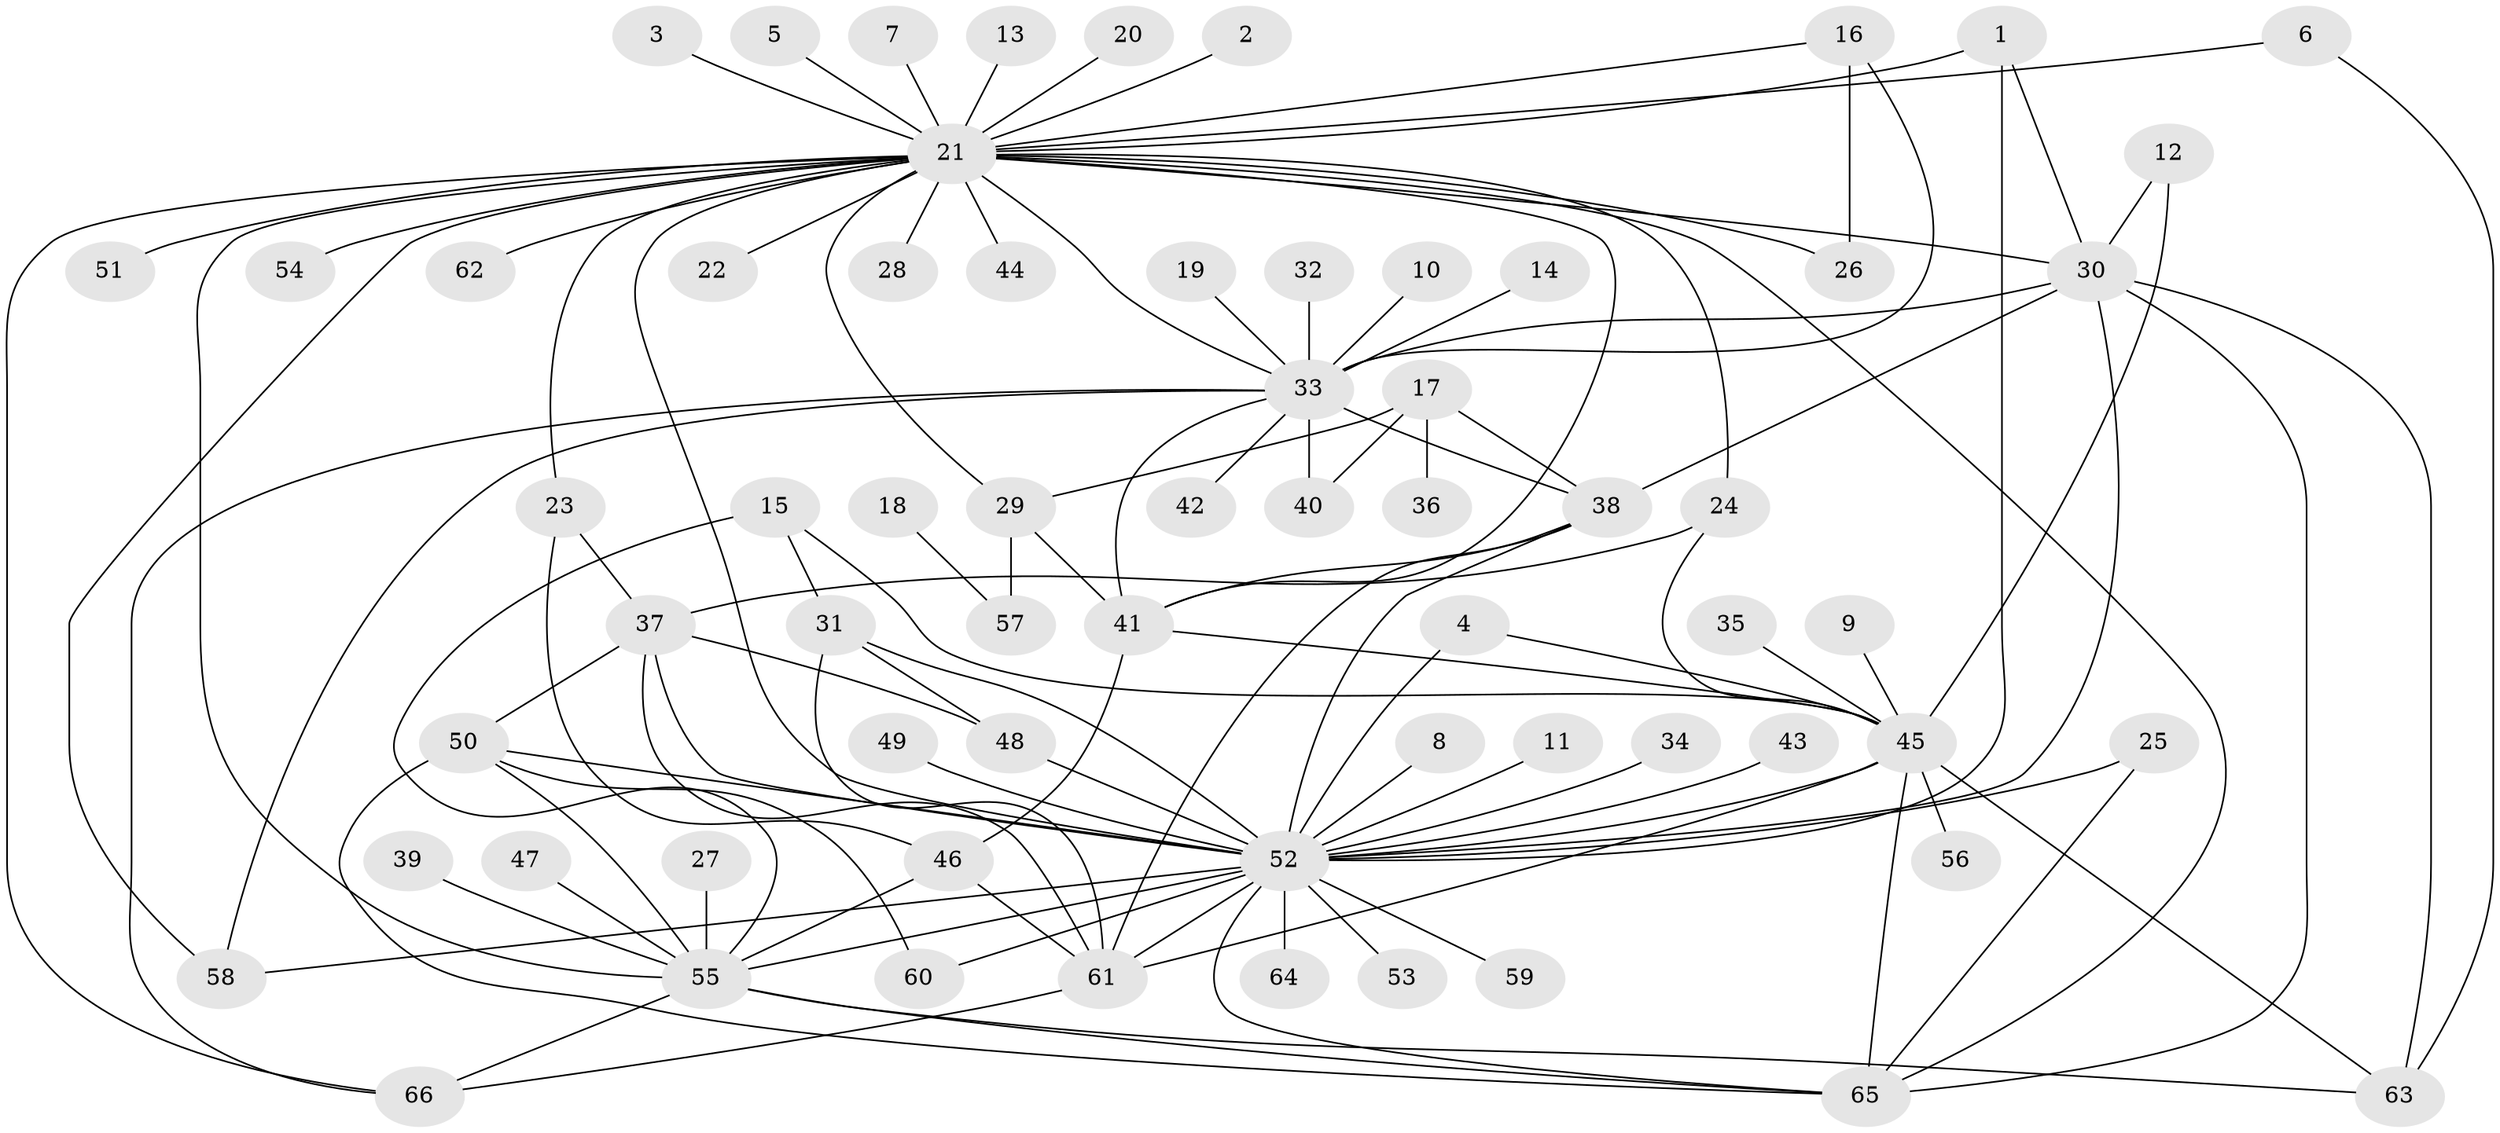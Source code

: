 // original degree distribution, {3: 0.10687022900763359, 32: 0.007633587786259542, 31: 0.007633587786259542, 6: 0.022900763358778626, 2: 0.16030534351145037, 10: 0.015267175572519083, 11: 0.007633587786259542, 1: 0.5419847328244275, 15: 0.015267175572519083, 9: 0.015267175572519083, 4: 0.04580152671755725, 8: 0.015267175572519083, 5: 0.03816793893129771}
// Generated by graph-tools (version 1.1) at 2025/01/03/09/25 03:01:49]
// undirected, 66 vertices, 113 edges
graph export_dot {
graph [start="1"]
  node [color=gray90,style=filled];
  1;
  2;
  3;
  4;
  5;
  6;
  7;
  8;
  9;
  10;
  11;
  12;
  13;
  14;
  15;
  16;
  17;
  18;
  19;
  20;
  21;
  22;
  23;
  24;
  25;
  26;
  27;
  28;
  29;
  30;
  31;
  32;
  33;
  34;
  35;
  36;
  37;
  38;
  39;
  40;
  41;
  42;
  43;
  44;
  45;
  46;
  47;
  48;
  49;
  50;
  51;
  52;
  53;
  54;
  55;
  56;
  57;
  58;
  59;
  60;
  61;
  62;
  63;
  64;
  65;
  66;
  1 -- 21 [weight=1.0];
  1 -- 30 [weight=1.0];
  1 -- 52 [weight=1.0];
  2 -- 21 [weight=1.0];
  3 -- 21 [weight=1.0];
  4 -- 45 [weight=1.0];
  4 -- 52 [weight=1.0];
  5 -- 21 [weight=1.0];
  6 -- 21 [weight=1.0];
  6 -- 63 [weight=1.0];
  7 -- 21 [weight=1.0];
  8 -- 52 [weight=1.0];
  9 -- 45 [weight=1.0];
  10 -- 33 [weight=1.0];
  11 -- 52 [weight=1.0];
  12 -- 30 [weight=1.0];
  12 -- 45 [weight=1.0];
  13 -- 21 [weight=1.0];
  14 -- 33 [weight=1.0];
  15 -- 31 [weight=1.0];
  15 -- 45 [weight=1.0];
  15 -- 55 [weight=1.0];
  16 -- 21 [weight=1.0];
  16 -- 26 [weight=1.0];
  16 -- 33 [weight=1.0];
  17 -- 29 [weight=1.0];
  17 -- 36 [weight=1.0];
  17 -- 38 [weight=1.0];
  17 -- 40 [weight=1.0];
  18 -- 57 [weight=1.0];
  19 -- 33 [weight=1.0];
  20 -- 21 [weight=1.0];
  21 -- 22 [weight=1.0];
  21 -- 23 [weight=2.0];
  21 -- 24 [weight=1.0];
  21 -- 26 [weight=1.0];
  21 -- 28 [weight=1.0];
  21 -- 29 [weight=1.0];
  21 -- 30 [weight=3.0];
  21 -- 33 [weight=1.0];
  21 -- 41 [weight=1.0];
  21 -- 44 [weight=1.0];
  21 -- 51 [weight=1.0];
  21 -- 52 [weight=1.0];
  21 -- 54 [weight=1.0];
  21 -- 55 [weight=1.0];
  21 -- 58 [weight=1.0];
  21 -- 62 [weight=1.0];
  21 -- 65 [weight=1.0];
  21 -- 66 [weight=1.0];
  23 -- 37 [weight=1.0];
  23 -- 46 [weight=2.0];
  24 -- 37 [weight=1.0];
  24 -- 45 [weight=1.0];
  25 -- 52 [weight=1.0];
  25 -- 65 [weight=1.0];
  27 -- 55 [weight=1.0];
  29 -- 41 [weight=1.0];
  29 -- 57 [weight=2.0];
  30 -- 33 [weight=1.0];
  30 -- 38 [weight=1.0];
  30 -- 52 [weight=1.0];
  30 -- 63 [weight=1.0];
  30 -- 65 [weight=1.0];
  31 -- 48 [weight=1.0];
  31 -- 52 [weight=1.0];
  31 -- 61 [weight=1.0];
  32 -- 33 [weight=1.0];
  33 -- 38 [weight=1.0];
  33 -- 40 [weight=1.0];
  33 -- 41 [weight=1.0];
  33 -- 42 [weight=1.0];
  33 -- 58 [weight=1.0];
  33 -- 66 [weight=1.0];
  34 -- 52 [weight=1.0];
  35 -- 45 [weight=1.0];
  37 -- 48 [weight=1.0];
  37 -- 50 [weight=1.0];
  37 -- 52 [weight=1.0];
  37 -- 61 [weight=1.0];
  38 -- 41 [weight=1.0];
  38 -- 52 [weight=1.0];
  38 -- 61 [weight=1.0];
  39 -- 55 [weight=1.0];
  41 -- 45 [weight=1.0];
  41 -- 46 [weight=1.0];
  43 -- 52 [weight=1.0];
  45 -- 52 [weight=1.0];
  45 -- 56 [weight=1.0];
  45 -- 61 [weight=1.0];
  45 -- 63 [weight=1.0];
  45 -- 65 [weight=1.0];
  46 -- 55 [weight=2.0];
  46 -- 61 [weight=1.0];
  47 -- 55 [weight=1.0];
  48 -- 52 [weight=1.0];
  49 -- 52 [weight=1.0];
  50 -- 52 [weight=1.0];
  50 -- 55 [weight=2.0];
  50 -- 60 [weight=1.0];
  50 -- 65 [weight=1.0];
  52 -- 53 [weight=1.0];
  52 -- 55 [weight=1.0];
  52 -- 58 [weight=1.0];
  52 -- 59 [weight=1.0];
  52 -- 60 [weight=1.0];
  52 -- 61 [weight=2.0];
  52 -- 64 [weight=1.0];
  52 -- 65 [weight=1.0];
  55 -- 63 [weight=1.0];
  55 -- 65 [weight=1.0];
  55 -- 66 [weight=1.0];
  61 -- 66 [weight=1.0];
}
